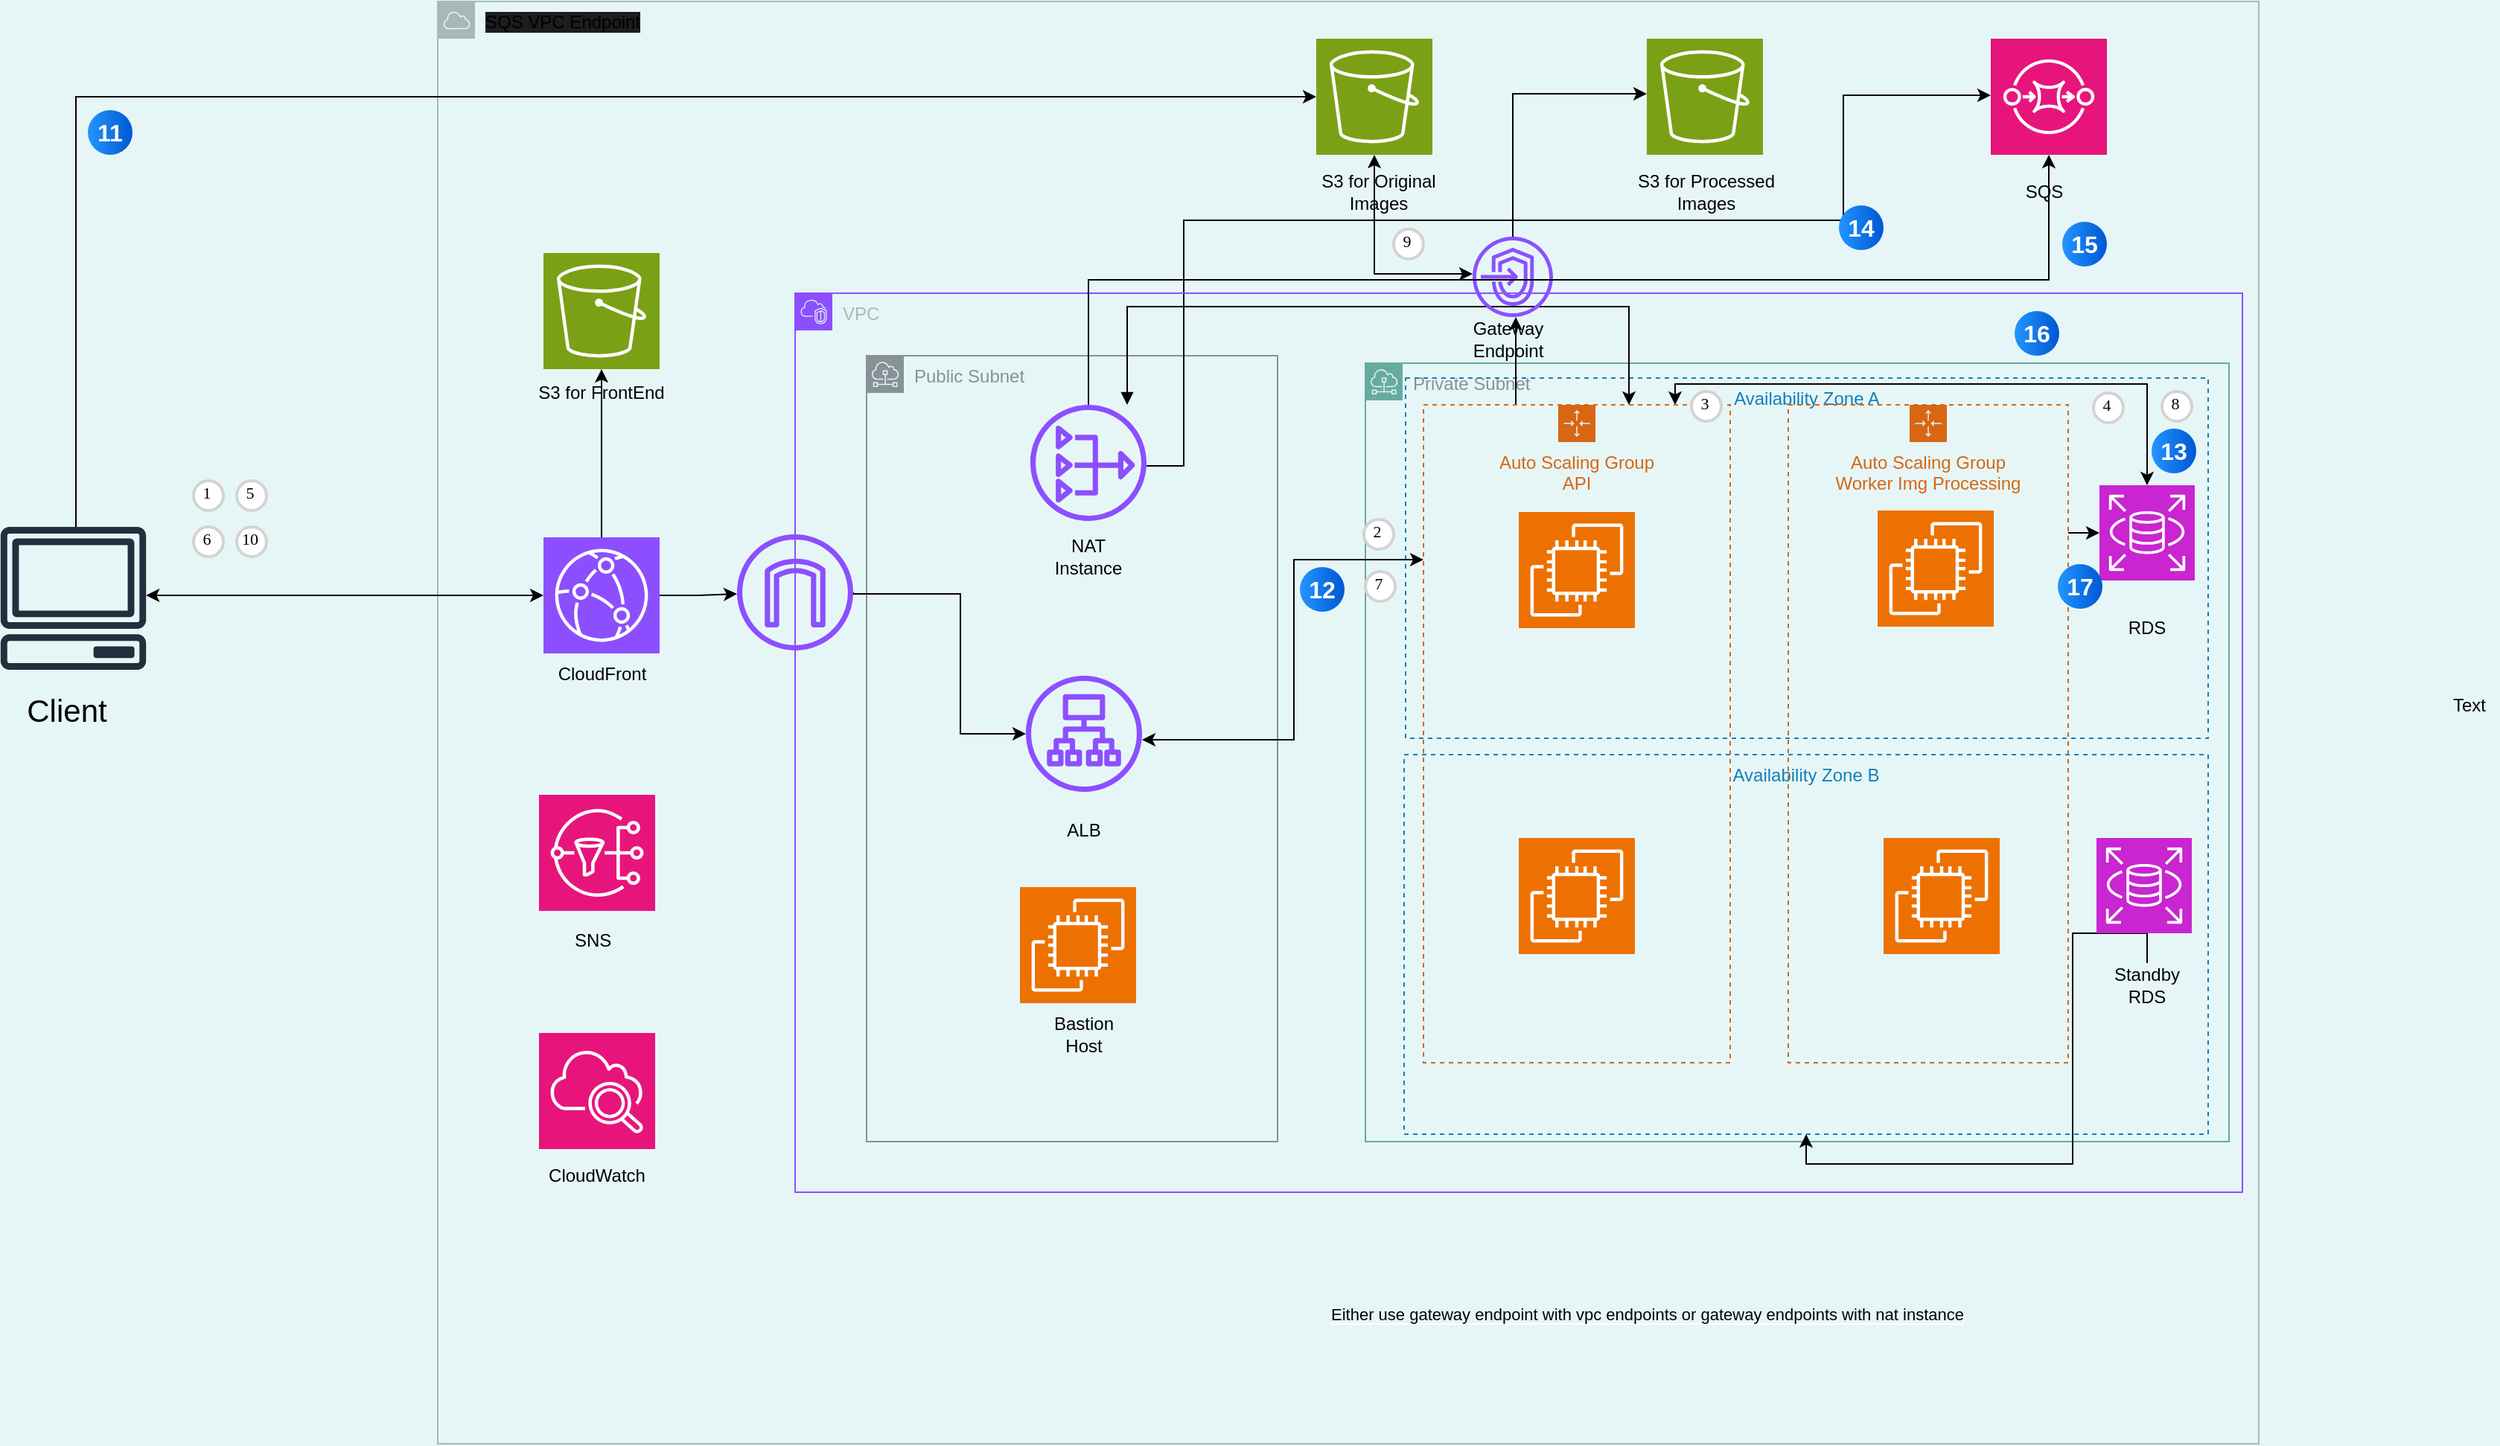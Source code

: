 <mxfile version="27.1.6">
  <diagram name="Page-1" id="zdGDvrQgGpO8SjOmJl9_">
    <mxGraphModel dx="973" dy="650" grid="0" gridSize="10" guides="1" tooltips="1" connect="1" arrows="1" fold="1" page="1" pageScale="1" pageWidth="1654" pageHeight="1169" background="light-dark(#E6F6F7,#FFFFFF)" math="0" shadow="0">
      <root>
        <mxCell id="0" />
        <mxCell id="1" parent="0" />
        <mxCell id="yWbwvxqH2LuNOncUtTr_-1" value="Public Subnet" style="sketch=0;outlineConnect=0;gradientColor=none;html=1;whiteSpace=wrap;fontSize=12;fontStyle=0;shape=mxgraph.aws4.group;grIcon=mxgraph.aws4.group_subnet;strokeColor=light-dark(#879196,#7AA116);fillColor=none;verticalAlign=top;align=left;spacingLeft=30;fontColor=#879196;dashed=0;movable=1;resizable=1;rotatable=1;deletable=1;editable=1;locked=0;connectable=1;" parent="1" vertex="1">
          <mxGeometry x="622" y="278" width="276" height="528" as="geometry" />
        </mxCell>
        <mxCell id="yWbwvxqH2LuNOncUtTr_-2" value="&lt;meta charset=&quot;utf-8&quot;&gt;&lt;span style=&quot;color: rgb(0, 0, 0); font-family: Helvetica; font-size: 12px; font-style: normal; font-variant-ligatures: normal; font-variant-caps: normal; font-weight: 400; letter-spacing: normal; orphans: 2; text-align: center; text-indent: 0px; text-transform: none; widows: 2; word-spacing: 0px; -webkit-text-stroke-width: 0px; white-space: normal; background-color: rgb(27, 29, 30); text-decoration-thickness: initial; text-decoration-style: initial; text-decoration-color: initial; display: inline !important; float: none;&quot;&gt;SQS VPC Endpoint&lt;/span&gt;" style="sketch=0;outlineConnect=0;gradientColor=none;html=1;whiteSpace=wrap;fontSize=12;fontStyle=0;shape=mxgraph.aws4.group;grIcon=mxgraph.aws4.group_aws_cloud;strokeColor=#AAB7B8;fillColor=none;verticalAlign=top;align=left;spacingLeft=30;fontColor=#AAB7B8;dashed=0;movable=1;resizable=1;rotatable=1;deletable=1;editable=1;locked=0;connectable=1;" parent="1" vertex="1">
          <mxGeometry x="334" y="40" width="1223" height="969" as="geometry" />
        </mxCell>
        <mxCell id="yWbwvxqH2LuNOncUtTr_-3" value="Private Subnet" style="sketch=0;outlineConnect=0;gradientColor=none;html=1;whiteSpace=wrap;fontSize=12;fontStyle=0;shape=mxgraph.aws4.group;grIcon=mxgraph.aws4.group_subnet;strokeColor=#67AB9F;fillColor=none;verticalAlign=top;align=left;spacingLeft=30;fontColor=#879196;dashed=0;" parent="1" vertex="1">
          <mxGeometry x="957" y="283" width="580" height="523" as="geometry" />
        </mxCell>
        <mxCell id="yWbwvxqH2LuNOncUtTr_-4" value="Availability Zone A" style="fillColor=none;strokeColor=#147EBA;dashed=1;verticalAlign=top;fontStyle=0;fontColor=#147EBA;whiteSpace=wrap;html=1;" parent="1" vertex="1">
          <mxGeometry x="984" y="293" width="539" height="242" as="geometry" />
        </mxCell>
        <mxCell id="yWbwvxqH2LuNOncUtTr_-5" value="Availability Zone B" style="fillColor=none;strokeColor=#147EBA;dashed=1;verticalAlign=top;fontStyle=0;fontColor=#147EBA;whiteSpace=wrap;html=1;" parent="1" vertex="1">
          <mxGeometry x="983" y="546" width="540" height="255" as="geometry" />
        </mxCell>
        <mxCell id="yWbwvxqH2LuNOncUtTr_-6" value="" style="sketch=0;points=[[0,0,0],[0.25,0,0],[0.5,0,0],[0.75,0,0],[1,0,0],[0,1,0],[0.25,1,0],[0.5,1,0],[0.75,1,0],[1,1,0],[0,0.25,0],[0,0.5,0],[0,0.75,0],[1,0.25,0],[1,0.5,0],[1,0.75,0]];outlineConnect=0;fontColor=#232F3E;fillColor=#ED7100;strokeColor=#ffffff;dashed=0;verticalLabelPosition=bottom;verticalAlign=top;align=center;html=1;fontSize=12;fontStyle=0;aspect=fixed;shape=mxgraph.aws4.resourceIcon;resIcon=mxgraph.aws4.ec2;" parent="1" vertex="1">
          <mxGeometry x="725" y="635" width="78" height="78" as="geometry" />
        </mxCell>
        <mxCell id="yWbwvxqH2LuNOncUtTr_-7" value="&lt;font style=&quot;color: light-dark(rgb(0, 0, 0), rgb(0, 0, 0));&quot;&gt;Bastion Host&lt;/font&gt;" style="text;strokeColor=none;align=center;fillColor=none;html=1;verticalAlign=middle;whiteSpace=wrap;rounded=0;" parent="1" vertex="1">
          <mxGeometry x="738" y="719" width="60" height="30" as="geometry" />
        </mxCell>
        <mxCell id="yWbwvxqH2LuNOncUtTr_-8" style="edgeStyle=orthogonalEdgeStyle;rounded=0;orthogonalLoop=1;jettySize=auto;html=1;strokeColor=light-dark(#000000,#000000);startArrow=classic;startFill=1;" parent="1" source="yWbwvxqH2LuNOncUtTr_-9" target="yWbwvxqH2LuNOncUtTr_-66" edge="1">
          <mxGeometry relative="1" as="geometry">
            <mxPoint x="1013" y="415" as="targetPoint" />
            <Array as="points">
              <mxPoint x="909" y="536" />
              <mxPoint x="909" y="415" />
            </Array>
          </mxGeometry>
        </mxCell>
        <mxCell id="yWbwvxqH2LuNOncUtTr_-9" value="" style="sketch=0;outlineConnect=0;fontColor=#232F3E;gradientColor=none;fillColor=#8C4FFF;strokeColor=none;dashed=0;verticalLabelPosition=bottom;verticalAlign=top;align=center;html=1;fontSize=12;fontStyle=0;aspect=fixed;pointerEvents=1;shape=mxgraph.aws4.application_load_balancer;" parent="1" vertex="1">
          <mxGeometry x="729" y="493" width="78" height="78" as="geometry" />
        </mxCell>
        <mxCell id="yWbwvxqH2LuNOncUtTr_-10" value="" style="group" parent="1" connectable="0" vertex="1">
          <mxGeometry x="40" y="393" width="98.53" height="138" as="geometry" />
        </mxCell>
        <mxCell id="yWbwvxqH2LuNOncUtTr_-11" value="" style="sketch=0;outlineConnect=0;fontColor=#232F3E;gradientColor=none;fillColor=light-dark(#232F3D,#000000);strokeColor=none;dashed=0;verticalLabelPosition=bottom;verticalAlign=top;align=center;html=1;fontSize=12;fontStyle=0;aspect=fixed;pointerEvents=1;shape=mxgraph.aws4.client;" parent="yWbwvxqH2LuNOncUtTr_-10" vertex="1">
          <mxGeometry width="98.53" height="96" as="geometry" />
        </mxCell>
        <mxCell id="yWbwvxqH2LuNOncUtTr_-12" value="&lt;font style=&quot;color: light-dark(rgb(0, 0, 0), rgb(0, 0, 0)); font-size: 21px;&quot;&gt;Client&lt;/font&gt;" style="text;strokeColor=none;align=center;fillColor=none;html=1;verticalAlign=middle;whiteSpace=wrap;rounded=0;" parent="yWbwvxqH2LuNOncUtTr_-10" vertex="1">
          <mxGeometry x="15" y="108" width="60" height="30" as="geometry" />
        </mxCell>
        <mxCell id="yWbwvxqH2LuNOncUtTr_-13" value="" style="group" parent="1" connectable="0" vertex="1">
          <mxGeometry x="1135" y="65" width="102" height="118" as="geometry" />
        </mxCell>
        <mxCell id="yWbwvxqH2LuNOncUtTr_-14" value="" style="sketch=0;points=[[0,0,0],[0.25,0,0],[0.5,0,0],[0.75,0,0],[1,0,0],[0,1,0],[0.25,1,0],[0.5,1,0],[0.75,1,0],[1,1,0],[0,0.25,0],[0,0.5,0],[0,0.75,0],[1,0.25,0],[1,0.5,0],[1,0.75,0]];outlineConnect=0;fontColor=#232F3E;fillColor=#7AA116;strokeColor=#ffffff;dashed=0;verticalLabelPosition=bottom;verticalAlign=top;align=center;html=1;fontSize=12;fontStyle=0;aspect=fixed;shape=mxgraph.aws4.resourceIcon;resIcon=mxgraph.aws4.s3;" parent="yWbwvxqH2LuNOncUtTr_-13" vertex="1">
          <mxGeometry x="11" width="78" height="78" as="geometry" />
        </mxCell>
        <mxCell id="yWbwvxqH2LuNOncUtTr_-15" value="&lt;font style=&quot;color: light-dark(rgb(0, 0, 0), rgb(0, 0, 0));&quot;&gt;S3 for Processed Images&lt;/font&gt;" style="text;strokeColor=none;align=center;fillColor=none;html=1;verticalAlign=middle;whiteSpace=wrap;rounded=0;" parent="yWbwvxqH2LuNOncUtTr_-13" vertex="1">
          <mxGeometry y="88" width="102" height="30" as="geometry" />
        </mxCell>
        <mxCell id="yWbwvxqH2LuNOncUtTr_-16" value="" style="group" parent="1" connectable="0" vertex="1">
          <mxGeometry x="915" y="65" width="102" height="118" as="geometry" />
        </mxCell>
        <mxCell id="yWbwvxqH2LuNOncUtTr_-17" value="" style="sketch=0;points=[[0,0,0],[0.25,0,0],[0.5,0,0],[0.75,0,0],[1,0,0],[0,1,0],[0.25,1,0],[0.5,1,0],[0.75,1,0],[1,1,0],[0,0.25,0],[0,0.5,0],[0,0.75,0],[1,0.25,0],[1,0.5,0],[1,0.75,0]];outlineConnect=0;fontColor=#232F3E;fillColor=#7AA116;strokeColor=#ffffff;dashed=0;verticalLabelPosition=bottom;verticalAlign=top;align=center;html=1;fontSize=12;fontStyle=0;aspect=fixed;shape=mxgraph.aws4.resourceIcon;resIcon=mxgraph.aws4.s3;" parent="yWbwvxqH2LuNOncUtTr_-16" vertex="1">
          <mxGeometry x="9" width="78" height="78" as="geometry" />
        </mxCell>
        <mxCell id="yWbwvxqH2LuNOncUtTr_-18" value="&lt;font style=&quot;color: light-dark(rgb(0, 0, 0), rgb(0, 0, 0));&quot;&gt;S3 for Original Images&lt;/font&gt;" style="text;strokeColor=none;align=center;fillColor=none;html=1;verticalAlign=middle;whiteSpace=wrap;rounded=0;" parent="yWbwvxqH2LuNOncUtTr_-16" vertex="1">
          <mxGeometry y="88" width="102" height="30" as="geometry" />
        </mxCell>
        <mxCell id="yWbwvxqH2LuNOncUtTr_-19" value="" style="sketch=0;points=[[0,0,0],[0.25,0,0],[0.5,0,0],[0.75,0,0],[1,0,0],[0,1,0],[0.25,1,0],[0.5,1,0],[0.75,1,0],[1,1,0],[0,0.25,0],[0,0.5,0],[0,0.75,0],[1,0.25,0],[1,0.5,0],[1,0.75,0]];outlineConnect=0;fontColor=#232F3E;fillColor=#ED7100;strokeColor=#ffffff;dashed=0;verticalLabelPosition=bottom;verticalAlign=top;align=center;html=1;fontSize=12;fontStyle=0;aspect=fixed;shape=mxgraph.aws4.resourceIcon;resIcon=mxgraph.aws4.ec2;" parent="1" vertex="1">
          <mxGeometry x="1305" y="602" width="78" height="78" as="geometry" />
        </mxCell>
        <mxCell id="yWbwvxqH2LuNOncUtTr_-20" value="" style="sketch=0;points=[[0,0,0],[0.25,0,0],[0.5,0,0],[0.75,0,0],[1,0,0],[0,1,0],[0.25,1,0],[0.5,1,0],[0.75,1,0],[1,1,0],[0,0.25,0],[0,0.5,0],[0,0.75,0],[1,0.25,0],[1,0.5,0],[1,0.75,0]];outlineConnect=0;fontColor=#232F3E;fillColor=#ED7100;strokeColor=#ffffff;dashed=0;verticalLabelPosition=bottom;verticalAlign=top;align=center;html=1;fontSize=12;fontStyle=0;aspect=fixed;shape=mxgraph.aws4.resourceIcon;resIcon=mxgraph.aws4.ec2;" parent="1" vertex="1">
          <mxGeometry x="1301" y="382" width="78" height="78" as="geometry" />
        </mxCell>
        <mxCell id="yWbwvxqH2LuNOncUtTr_-21" style="edgeStyle=orthogonalEdgeStyle;rounded=0;orthogonalLoop=1;jettySize=auto;html=1;exitX=0.5;exitY=0;exitDx=0;exitDy=0;" parent="1" source="yWbwvxqH2LuNOncUtTr_-69" target="yWbwvxqH2LuNOncUtTr_-5" edge="1">
          <mxGeometry relative="1" as="geometry" />
        </mxCell>
        <mxCell id="yWbwvxqH2LuNOncUtTr_-22" value="" style="group" parent="1" connectable="0" vertex="1">
          <mxGeometry x="402" y="573" width="78" height="120" as="geometry" />
        </mxCell>
        <mxCell id="yWbwvxqH2LuNOncUtTr_-23" value="" style="sketch=0;points=[[0,0,0],[0.25,0,0],[0.5,0,0],[0.75,0,0],[1,0,0],[0,1,0],[0.25,1,0],[0.5,1,0],[0.75,1,0],[1,1,0],[0,0.25,0],[0,0.5,0],[0,0.75,0],[1,0.25,0],[1,0.5,0],[1,0.75,0]];outlineConnect=0;fontColor=#232F3E;fillColor=#E7157B;strokeColor=#ffffff;dashed=0;verticalLabelPosition=bottom;verticalAlign=top;align=center;html=1;fontSize=12;fontStyle=0;aspect=fixed;shape=mxgraph.aws4.resourceIcon;resIcon=mxgraph.aws4.sns;" parent="yWbwvxqH2LuNOncUtTr_-22" vertex="1">
          <mxGeometry width="78" height="78" as="geometry" />
        </mxCell>
        <mxCell id="yWbwvxqH2LuNOncUtTr_-24" value="&lt;font style=&quot;color: light-dark(rgb(0, 0, 0), rgb(0, 0, 0));&quot;&gt;SNS&lt;/font&gt;" style="text;whiteSpace=wrap;html=1;" parent="yWbwvxqH2LuNOncUtTr_-22" vertex="1">
          <mxGeometry x="22" y="84" width="39" height="36" as="geometry" />
        </mxCell>
        <mxCell id="yWbwvxqH2LuNOncUtTr_-25" value="" style="group" parent="1" connectable="0" vertex="1">
          <mxGeometry x="402" y="733" width="78" height="111" as="geometry" />
        </mxCell>
        <mxCell id="yWbwvxqH2LuNOncUtTr_-26" value="" style="sketch=0;points=[[0,0,0],[0.25,0,0],[0.5,0,0],[0.75,0,0],[1,0,0],[0,1,0],[0.25,1,0],[0.5,1,0],[0.75,1,0],[1,1,0],[0,0.25,0],[0,0.5,0],[0,0.75,0],[1,0.25,0],[1,0.5,0],[1,0.75,0]];points=[[0,0,0],[0.25,0,0],[0.5,0,0],[0.75,0,0],[1,0,0],[0,1,0],[0.25,1,0],[0.5,1,0],[0.75,1,0],[1,1,0],[0,0.25,0],[0,0.5,0],[0,0.75,0],[1,0.25,0],[1,0.5,0],[1,0.75,0]];outlineConnect=0;fontColor=#232F3E;fillColor=#E7157B;strokeColor=#ffffff;dashed=0;verticalLabelPosition=bottom;verticalAlign=top;align=center;html=1;fontSize=12;fontStyle=0;aspect=fixed;shape=mxgraph.aws4.resourceIcon;resIcon=mxgraph.aws4.cloudwatch_2;" parent="yWbwvxqH2LuNOncUtTr_-25" vertex="1">
          <mxGeometry width="78" height="78" as="geometry" />
        </mxCell>
        <mxCell id="yWbwvxqH2LuNOncUtTr_-27" value="&lt;font style=&quot;color: light-dark(rgb(0, 0, 0), rgb(0, 0, 0));&quot;&gt;CloudWatch&lt;/font&gt;" style="text;strokeColor=none;align=center;fillColor=none;html=1;verticalAlign=middle;whiteSpace=wrap;rounded=0;" parent="yWbwvxqH2LuNOncUtTr_-25" vertex="1">
          <mxGeometry x="9" y="81" width="60" height="30" as="geometry" />
        </mxCell>
        <mxCell id="yWbwvxqH2LuNOncUtTr_-28" style="edgeStyle=orthogonalEdgeStyle;rounded=0;orthogonalLoop=1;jettySize=auto;html=1;strokeColor=light-dark(#000000,#000000);" parent="1" source="yWbwvxqH2LuNOncUtTr_-41" edge="1">
          <mxGeometry relative="1" as="geometry">
            <mxPoint x="138.105" y="437" as="sourcePoint" />
            <mxPoint x="535" y="438" as="targetPoint" />
            <Array as="points" />
          </mxGeometry>
        </mxCell>
        <mxCell id="yWbwvxqH2LuNOncUtTr_-29" value="" style="group" parent="1" connectable="0" vertex="1">
          <mxGeometry x="732" y="311" width="78" height="116.5" as="geometry" />
        </mxCell>
        <mxCell id="yWbwvxqH2LuNOncUtTr_-30" value="" style="sketch=0;outlineConnect=0;fontColor=#232F3E;gradientColor=none;fillColor=#8C4FFF;strokeColor=none;dashed=0;verticalLabelPosition=bottom;verticalAlign=top;align=center;html=1;fontSize=12;fontStyle=0;aspect=fixed;pointerEvents=1;shape=mxgraph.aws4.nat_gateway;" parent="yWbwvxqH2LuNOncUtTr_-29" vertex="1">
          <mxGeometry width="78" height="78" as="geometry" />
        </mxCell>
        <mxCell id="yWbwvxqH2LuNOncUtTr_-31" value="&lt;font style=&quot;color: light-dark(rgb(0, 0, 0), rgb(0, 0, 0));&quot;&gt;NAT Instance&lt;/font&gt;" style="text;strokeColor=none;align=center;fillColor=none;html=1;verticalAlign=middle;whiteSpace=wrap;rounded=0;" parent="yWbwvxqH2LuNOncUtTr_-29" vertex="1">
          <mxGeometry x="9" y="86.5" width="60" height="30" as="geometry" />
        </mxCell>
        <mxCell id="yWbwvxqH2LuNOncUtTr_-32" style="edgeStyle=orthogonalEdgeStyle;rounded=0;orthogonalLoop=1;jettySize=auto;html=1;strokeColor=light-dark(#000000,#000000);" parent="1" target="yWbwvxqH2LuNOncUtTr_-9" edge="1">
          <mxGeometry relative="1" as="geometry">
            <mxPoint x="613" y="437" as="sourcePoint" />
            <Array as="points">
              <mxPoint x="685" y="438" />
              <mxPoint x="685" y="532" />
            </Array>
          </mxGeometry>
        </mxCell>
        <mxCell id="yWbwvxqH2LuNOncUtTr_-33" value="1" style="ellipse;whiteSpace=wrap;html=1;aspect=fixed;strokeWidth=2;fontFamily=Tahoma;spacingBottom=4;spacingRight=2;strokeColor=#d3d3d3;fontSize=11;fontColor=default;labelBackgroundColor=default;" parent="1" vertex="1">
          <mxGeometry x="170" y="362" width="20" height="20" as="geometry" />
        </mxCell>
        <mxCell id="yWbwvxqH2LuNOncUtTr_-34" value="4" style="ellipse;whiteSpace=wrap;html=1;aspect=fixed;strokeWidth=2;fontFamily=Tahoma;spacingBottom=4;spacingRight=2;strokeColor=#d3d3d3;fontSize=11;fontColor=default;labelBackgroundColor=default;" parent="1" vertex="1">
          <mxGeometry x="1446" y="303" width="20" height="20" as="geometry" />
        </mxCell>
        <mxCell id="yWbwvxqH2LuNOncUtTr_-35" value="5" style="ellipse;whiteSpace=wrap;html=1;aspect=fixed;strokeWidth=2;fontFamily=Tahoma;spacingBottom=4;spacingRight=2;strokeColor=#d3d3d3;fontSize=11;fontColor=default;labelBackgroundColor=default;" parent="1" vertex="1">
          <mxGeometry x="199" y="362" width="20" height="20" as="geometry" />
        </mxCell>
        <mxCell id="yWbwvxqH2LuNOncUtTr_-36" value="" style="group" parent="1" connectable="0" vertex="1">
          <mxGeometry x="393" y="200" width="102" height="118" as="geometry" />
        </mxCell>
        <mxCell id="yWbwvxqH2LuNOncUtTr_-37" value="" style="group" parent="yWbwvxqH2LuNOncUtTr_-36" connectable="0" vertex="1">
          <mxGeometry width="102" height="118" as="geometry" />
        </mxCell>
        <mxCell id="yWbwvxqH2LuNOncUtTr_-38" value="&lt;font style=&quot;color: light-dark(rgb(0, 0, 0), rgb(0, 0, 0));&quot;&gt;S3 for FrontEnd&lt;/font&gt;" style="text;strokeColor=none;align=center;fillColor=none;html=1;verticalAlign=middle;whiteSpace=wrap;rounded=0;" parent="yWbwvxqH2LuNOncUtTr_-37" vertex="1">
          <mxGeometry y="88" width="102" height="30" as="geometry" />
        </mxCell>
        <mxCell id="yWbwvxqH2LuNOncUtTr_-39" value="" style="sketch=0;points=[[0,0,0],[0.25,0,0],[0.5,0,0],[0.75,0,0],[1,0,0],[0,1,0],[0.25,1,0],[0.5,1,0],[0.75,1,0],[1,1,0],[0,0.25,0],[0,0.5,0],[0,0.75,0],[1,0.25,0],[1,0.5,0],[1,0.75,0]];outlineConnect=0;fontColor=#232F3E;fillColor=#7AA116;strokeColor=#ffffff;dashed=0;verticalLabelPosition=bottom;verticalAlign=top;align=center;html=1;fontSize=12;fontStyle=0;aspect=fixed;shape=mxgraph.aws4.resourceIcon;resIcon=mxgraph.aws4.s3;" parent="yWbwvxqH2LuNOncUtTr_-36" vertex="1">
          <mxGeometry x="12" y="9" width="78" height="78" as="geometry" />
        </mxCell>
        <mxCell id="yWbwvxqH2LuNOncUtTr_-40" style="edgeStyle=orthogonalEdgeStyle;shape=connector;rounded=0;orthogonalLoop=1;jettySize=auto;html=1;strokeColor=light-dark(#000000,#000000);align=center;verticalAlign=middle;fontFamily=Helvetica;fontSize=12;fontColor=light-dark(#000000,#000000);labelBackgroundColor=none;endArrow=classic;" parent="1" source="yWbwvxqH2LuNOncUtTr_-41" target="yWbwvxqH2LuNOncUtTr_-39" edge="1">
          <mxGeometry relative="1" as="geometry" />
        </mxCell>
        <mxCell id="yWbwvxqH2LuNOncUtTr_-41" value="&lt;font style=&quot;color: light-dark(rgb(0, 0, 0), rgb(0, 0, 0));&quot;&gt;CloudFront&lt;/font&gt;" style="sketch=0;points=[[0,0,0],[0.25,0,0],[0.5,0,0],[0.75,0,0],[1,0,0],[0,1,0],[0.25,1,0],[0.5,1,0],[0.75,1,0],[1,1,0],[0,0.25,0],[0,0.5,0],[0,0.75,0],[1,0.25,0],[1,0.5,0],[1,0.75,0]];outlineConnect=0;fontColor=#232F3E;fillColor=#8C4FFF;strokeColor=#ffffff;dashed=0;verticalLabelPosition=bottom;verticalAlign=top;align=center;html=1;fontSize=12;fontStyle=0;aspect=fixed;shape=mxgraph.aws4.resourceIcon;resIcon=mxgraph.aws4.cloudfront;rounded=0;fontFamily=Helvetica;labelBackgroundColor=none;" parent="1" vertex="1">
          <mxGeometry x="405" y="400" width="78" height="78" as="geometry" />
        </mxCell>
        <mxCell id="yWbwvxqH2LuNOncUtTr_-42" style="edgeStyle=orthogonalEdgeStyle;shape=connector;rounded=0;orthogonalLoop=1;jettySize=auto;html=1;strokeColor=light-dark(#000000,#000000);align=center;verticalAlign=middle;fontFamily=Helvetica;fontSize=12;fontColor=light-dark(#000000,#000000);labelBackgroundColor=none;endArrow=classic;startArrow=classic;startFill=1;" parent="1" source="yWbwvxqH2LuNOncUtTr_-11" target="yWbwvxqH2LuNOncUtTr_-41" edge="1">
          <mxGeometry relative="1" as="geometry">
            <Array as="points">
              <mxPoint x="203" y="439" />
              <mxPoint x="203" y="439" />
            </Array>
          </mxGeometry>
        </mxCell>
        <mxCell id="yWbwvxqH2LuNOncUtTr_-43" style="edgeStyle=orthogonalEdgeStyle;shape=connector;rounded=0;orthogonalLoop=1;jettySize=auto;html=1;strokeColor=light-dark(#000000,#000000);align=center;verticalAlign=middle;fontFamily=Helvetica;fontSize=12;fontColor=light-dark(#000000,#000000);labelBackgroundColor=none;endArrow=classic;startArrow=classic;startFill=1;" parent="1" source="yWbwvxqH2LuNOncUtTr_-47" target="yWbwvxqH2LuNOncUtTr_-17" edge="1">
          <mxGeometry relative="1" as="geometry">
            <Array as="points">
              <mxPoint x="963" y="223" />
            </Array>
          </mxGeometry>
        </mxCell>
        <mxCell id="yWbwvxqH2LuNOncUtTr_-44" style="edgeStyle=orthogonalEdgeStyle;shape=connector;rounded=0;orthogonalLoop=1;jettySize=auto;html=1;strokeColor=light-dark(#000000,#000000);align=center;verticalAlign=middle;fontFamily=Helvetica;fontSize=11;fontColor=default;labelBackgroundColor=default;endArrow=classic;entryX=0;entryY=0.5;entryDx=0;entryDy=0;entryPerimeter=0;" parent="1" source="yWbwvxqH2LuNOncUtTr_-30" edge="1">
          <mxGeometry relative="1" as="geometry">
            <Array as="points">
              <mxPoint x="835" y="352" />
              <mxPoint x="835" y="187" />
              <mxPoint x="1278" y="187" />
              <mxPoint x="1278" y="103" />
            </Array>
            <mxPoint x="766.024" y="474.5" as="sourcePoint" />
            <mxPoint x="1377" y="103" as="targetPoint" />
          </mxGeometry>
        </mxCell>
        <mxCell id="yWbwvxqH2LuNOncUtTr_-45" style="edgeStyle=orthogonalEdgeStyle;shape=connector;rounded=0;orthogonalLoop=1;jettySize=auto;html=1;strokeColor=light-dark(#000000,#000000);align=center;verticalAlign=middle;fontFamily=Helvetica;fontSize=11;fontColor=default;labelBackgroundColor=default;endArrow=classic;startArrow=block;startFill=1;" parent="1" source="yWbwvxqH2LuNOncUtTr_-30" target="yWbwvxqH2LuNOncUtTr_-66" edge="1">
          <mxGeometry relative="1" as="geometry">
            <Array as="points">
              <mxPoint x="797" y="245" />
              <mxPoint x="1134" y="245" />
            </Array>
          </mxGeometry>
        </mxCell>
        <mxCell id="yWbwvxqH2LuNOncUtTr_-46" style="edgeStyle=orthogonalEdgeStyle;shape=connector;rounded=0;orthogonalLoop=1;jettySize=auto;html=1;strokeColor=light-dark(#000000,#000000);align=center;verticalAlign=middle;fontFamily=Helvetica;fontSize=11;fontColor=default;labelBackgroundColor=default;endArrow=classic;" parent="1" source="yWbwvxqH2LuNOncUtTr_-47" target="yWbwvxqH2LuNOncUtTr_-14" edge="1">
          <mxGeometry relative="1" as="geometry">
            <Array as="points">
              <mxPoint x="1056" y="102" />
            </Array>
          </mxGeometry>
        </mxCell>
        <mxCell id="yWbwvxqH2LuNOncUtTr_-47" value="" style="sketch=0;outlineConnect=0;fontColor=#232F3E;gradientColor=none;fillColor=#8C4FFF;strokeColor=none;dashed=0;verticalLabelPosition=bottom;verticalAlign=top;align=center;html=1;fontSize=12;fontStyle=0;aspect=fixed;pointerEvents=1;shape=mxgraph.aws4.endpoints;rounded=0;fontFamily=Helvetica;labelBackgroundColor=none;" parent="1" vertex="1">
          <mxGeometry x="1029" y="198" width="54" height="54" as="geometry" />
        </mxCell>
        <mxCell id="yWbwvxqH2LuNOncUtTr_-48" style="edgeStyle=orthogonalEdgeStyle;shape=connector;rounded=0;orthogonalLoop=1;jettySize=auto;html=1;strokeColor=light-dark(#000000,#000000);align=center;verticalAlign=middle;fontFamily=Helvetica;fontSize=12;fontColor=light-dark(#000000,#000000);labelBackgroundColor=none;endArrow=classic;" parent="1" source="yWbwvxqH2LuNOncUtTr_-66" target="yWbwvxqH2LuNOncUtTr_-47" edge="1">
          <mxGeometry relative="1" as="geometry">
            <Array as="points">
              <mxPoint x="1058" y="298" />
              <mxPoint x="1058" y="298" />
            </Array>
          </mxGeometry>
        </mxCell>
        <mxCell id="yWbwvxqH2LuNOncUtTr_-49" value="6" style="ellipse;whiteSpace=wrap;html=1;aspect=fixed;strokeWidth=2;fontFamily=Tahoma;spacingBottom=4;spacingRight=2;strokeColor=#d3d3d3;fontSize=11;fontColor=default;labelBackgroundColor=default;" parent="1" vertex="1">
          <mxGeometry x="170" y="393" width="20" height="20" as="geometry" />
        </mxCell>
        <mxCell id="yWbwvxqH2LuNOncUtTr_-50" value="7" style="ellipse;whiteSpace=wrap;html=1;aspect=fixed;strokeWidth=2;fontFamily=Tahoma;spacingBottom=4;spacingRight=2;strokeColor=#d3d3d3;fontSize=11;fontColor=default;labelBackgroundColor=default;" parent="1" vertex="1">
          <mxGeometry x="957" y="423" width="20" height="20" as="geometry" />
        </mxCell>
        <mxCell id="yWbwvxqH2LuNOncUtTr_-51" value="9" style="ellipse;whiteSpace=wrap;html=1;aspect=fixed;strokeWidth=2;fontFamily=Tahoma;spacingBottom=4;spacingRight=2;strokeColor=#d3d3d3;fontSize=11;fontColor=default;labelBackgroundColor=default;" parent="1" vertex="1">
          <mxGeometry x="976" y="193" width="20" height="20" as="geometry" />
        </mxCell>
        <mxCell id="yWbwvxqH2LuNOncUtTr_-52" value="10" style="ellipse;whiteSpace=wrap;html=1;aspect=fixed;strokeWidth=2;fontFamily=Tahoma;spacingBottom=4;spacingRight=2;strokeColor=#d3d3d3;fontSize=11;fontColor=default;labelBackgroundColor=default;" parent="1" vertex="1">
          <mxGeometry x="199" y="393" width="20" height="20" as="geometry" />
        </mxCell>
        <mxCell id="yWbwvxqH2LuNOncUtTr_-53" value="11" style="ellipse;whiteSpace=wrap;html=1;aspect=fixed;rotation=0;gradientColor=#0057D2;strokeColor=none;gradientDirection=east;fillColor=#2395FF;rounded=0;pointerEvents=0;fontFamily=Helvetica;fontSize=16;fontColor=#FFFFFF;spacingTop=4;spacingBottom=4;spacingLeft=4;spacingRight=4;points=[];fontStyle=1;align=center;verticalAlign=middle;labelBackgroundColor=none;" parent="1" vertex="1">
          <mxGeometry x="99" y="113" width="30" height="30" as="geometry" />
        </mxCell>
        <mxCell id="yWbwvxqH2LuNOncUtTr_-54" style="edgeStyle=orthogonalEdgeStyle;shape=connector;rounded=0;orthogonalLoop=1;jettySize=auto;html=1;entryX=0;entryY=0.5;entryDx=0;entryDy=0;entryPerimeter=0;strokeColor=light-dark(#000000,#000000);align=center;verticalAlign=middle;fontFamily=Helvetica;fontSize=12;fontColor=light-dark(#000000,#000000);labelBackgroundColor=none;endArrow=classic;" parent="1" source="yWbwvxqH2LuNOncUtTr_-11" target="yWbwvxqH2LuNOncUtTr_-17" edge="1">
          <mxGeometry relative="1" as="geometry">
            <Array as="points">
              <mxPoint x="91" y="104" />
            </Array>
          </mxGeometry>
        </mxCell>
        <mxCell id="yWbwvxqH2LuNOncUtTr_-55" value="13" style="ellipse;whiteSpace=wrap;html=1;aspect=fixed;rotation=0;gradientColor=#0057D2;strokeColor=none;gradientDirection=east;fillColor=#2395FF;rounded=0;pointerEvents=0;fontFamily=Helvetica;fontSize=16;fontColor=#FFFFFF;spacingTop=4;spacingBottom=4;spacingLeft=4;spacingRight=4;points=[];fontStyle=1;align=center;verticalAlign=middle;labelBackgroundColor=none;" parent="1" vertex="1">
          <mxGeometry x="1485" y="327" width="30" height="30" as="geometry" />
        </mxCell>
        <mxCell id="yWbwvxqH2LuNOncUtTr_-56" value="" style="group" parent="1" connectable="0" vertex="1">
          <mxGeometry x="1377" y="65" width="78" height="118" as="geometry" />
        </mxCell>
        <mxCell id="yWbwvxqH2LuNOncUtTr_-57" value="" style="sketch=0;points=[[0,0,0],[0.25,0,0],[0.5,0,0],[0.75,0,0],[1,0,0],[0,1,0],[0.25,1,0],[0.5,1,0],[0.75,1,0],[1,1,0],[0,0.25,0],[0,0.5,0],[0,0.75,0],[1,0.25,0],[1,0.5,0],[1,0.75,0]];outlineConnect=0;fontColor=#232F3E;fillColor=#E7157B;strokeColor=#ffffff;dashed=0;verticalLabelPosition=bottom;verticalAlign=top;align=center;html=1;fontSize=12;fontStyle=0;aspect=fixed;shape=mxgraph.aws4.resourceIcon;resIcon=mxgraph.aws4.sqs;" parent="yWbwvxqH2LuNOncUtTr_-56" vertex="1">
          <mxGeometry width="78" height="78" as="geometry" />
        </mxCell>
        <mxCell id="yWbwvxqH2LuNOncUtTr_-58" value="&lt;font style=&quot;color: light-dark(rgb(0, 0, 0), rgb(0, 0, 0));&quot;&gt;SQS&lt;/font&gt;" style="text;strokeColor=none;align=center;fillColor=none;html=1;verticalAlign=middle;whiteSpace=wrap;rounded=0;" parent="yWbwvxqH2LuNOncUtTr_-56" vertex="1">
          <mxGeometry x="6" y="88" width="60" height="30" as="geometry" />
        </mxCell>
        <mxCell id="yWbwvxqH2LuNOncUtTr_-59" value="" style="sketch=0;points=[[0,0,0],[0.25,0,0],[0.5,0,0],[0.75,0,0],[1,0,0],[0,1,0],[0.25,1,0],[0.5,1,0],[0.75,1,0],[1,1,0],[0,0.25,0],[0,0.5,0],[0,0.75,0],[1,0.25,0],[1,0.5,0],[1,0.75,0]];outlineConnect=0;fontColor=#232F3E;fillColor=#C925D1;strokeColor=#ffffff;dashed=0;verticalLabelPosition=bottom;verticalAlign=top;align=center;html=1;fontSize=12;fontStyle=0;aspect=fixed;shape=mxgraph.aws4.resourceIcon;resIcon=mxgraph.aws4.rds;" parent="1" vertex="1">
          <mxGeometry x="1450" y="365" width="64" height="64" as="geometry" />
        </mxCell>
        <mxCell id="yWbwvxqH2LuNOncUtTr_-60" style="edgeStyle=orthogonalEdgeStyle;shape=connector;rounded=0;orthogonalLoop=1;jettySize=auto;html=1;strokeColor=light-dark(#000000,#000000);align=center;verticalAlign=middle;fontFamily=Helvetica;fontSize=11;fontColor=default;labelBackgroundColor=default;endArrow=classic;startArrow=classic;startFill=1;" parent="1" source="yWbwvxqH2LuNOncUtTr_-66" target="yWbwvxqH2LuNOncUtTr_-59" edge="1">
          <mxGeometry relative="1" as="geometry">
            <Array as="points">
              <mxPoint x="1165" y="297" />
              <mxPoint x="1482" y="297" />
            </Array>
          </mxGeometry>
        </mxCell>
        <mxCell id="yWbwvxqH2LuNOncUtTr_-61" value="Auto Scaling Group&lt;br&gt;Worker Img Processing" style="points=[[0,0],[0.25,0],[0.5,0],[0.75,0],[1,0],[1,0.25],[1,0.5],[1,0.75],[1,1],[0.75,1],[0.5,1],[0.25,1],[0,1],[0,0.75],[0,0.5],[0,0.25]];outlineConnect=0;gradientColor=none;html=1;whiteSpace=wrap;fontSize=12;fontStyle=0;container=0;pointerEvents=0;collapsible=0;recursiveResize=0;shape=mxgraph.aws4.groupCenter;grIcon=mxgraph.aws4.group_auto_scaling_group;grStroke=1;strokeColor=#D86613;fillColor=none;verticalAlign=top;align=center;fontColor=#D86613;dashed=1;spacingTop=25;" parent="1" vertex="1">
          <mxGeometry x="1241" y="311" width="188" height="442" as="geometry" />
        </mxCell>
        <mxCell id="yWbwvxqH2LuNOncUtTr_-62" value="VPC" style="points=[[0,0],[0.25,0],[0.5,0],[0.75,0],[1,0],[1,0.25],[1,0.5],[1,0.75],[1,1],[0.75,1],[0.5,1],[0.25,1],[0,1],[0,0.75],[0,0.5],[0,0.25]];outlineConnect=0;gradientColor=none;html=1;whiteSpace=wrap;fontSize=12;fontStyle=0;container=0;pointerEvents=0;collapsible=0;recursiveResize=0;shape=mxgraph.aws4.group;grIcon=mxgraph.aws4.group_vpc2;strokeColor=#8C4FFF;fillColor=none;verticalAlign=top;align=left;spacingLeft=30;fontColor=#AAB7B8;dashed=0;" parent="1" vertex="1">
          <mxGeometry x="574" y="236" width="972" height="604" as="geometry" />
        </mxCell>
        <mxCell id="yWbwvxqH2LuNOncUtTr_-63" value="" style="sketch=0;outlineConnect=0;fontColor=#232F3E;gradientColor=none;fillColor=#8C4FFF;strokeColor=none;dashed=0;verticalLabelPosition=bottom;verticalAlign=top;align=center;html=1;fontSize=12;fontStyle=0;aspect=fixed;pointerEvents=1;shape=mxgraph.aws4.internet_gateway;" parent="1" vertex="1">
          <mxGeometry x="535" y="398" width="78" height="78" as="geometry" />
        </mxCell>
        <mxCell id="yWbwvxqH2LuNOncUtTr_-64" value="&lt;font style=&quot;color: light-dark(rgb(0, 0, 0), rgb(0, 0, 0));&quot;&gt;ALB&lt;/font&gt;" style="text;strokeColor=none;align=center;fillColor=none;html=1;verticalAlign=middle;whiteSpace=wrap;rounded=0;flipV=1;flipH=1;" parent="1" vertex="1">
          <mxGeometry x="738" y="582" width="60" height="30" as="geometry" />
        </mxCell>
        <mxCell id="yWbwvxqH2LuNOncUtTr_-66" value="Auto Scaling Group&lt;br&gt;API" style="points=[[0,0],[0.25,0],[0.5,0],[0.75,0],[1,0],[1,0.25],[1,0.5],[1,0.75],[1,1],[0.75,1],[0.5,1],[0.25,1],[0,1],[0,0.75],[0,0.5],[0,0.25]];outlineConnect=0;gradientColor=none;html=1;whiteSpace=wrap;fontSize=12;fontStyle=0;container=0;pointerEvents=0;collapsible=0;recursiveResize=0;shape=mxgraph.aws4.groupCenter;grIcon=mxgraph.aws4.group_auto_scaling_group;grStroke=1;strokeColor=#D86613;fillColor=none;verticalAlign=top;align=center;fontColor=#D86613;dashed=1;spacingTop=25;" parent="1" vertex="1">
          <mxGeometry x="996" y="311" width="206" height="442" as="geometry" />
        </mxCell>
        <mxCell id="yWbwvxqH2LuNOncUtTr_-67" value="" style="sketch=0;points=[[0,0,0],[0.25,0,0],[0.5,0,0],[0.75,0,0],[1,0,0],[0,1,0],[0.25,1,0],[0.5,1,0],[0.75,1,0],[1,1,0],[0,0.25,0],[0,0.5,0],[0,0.75,0],[1,0.25,0],[1,0.5,0],[1,0.75,0]];outlineConnect=0;fontColor=#232F3E;fillColor=#ED7100;strokeColor=#ffffff;dashed=0;verticalLabelPosition=bottom;verticalAlign=top;align=center;html=1;fontSize=12;fontStyle=0;aspect=fixed;shape=mxgraph.aws4.resourceIcon;resIcon=mxgraph.aws4.ec2;" parent="1" vertex="1">
          <mxGeometry x="1060" y="383" width="78" height="78" as="geometry" />
        </mxCell>
        <mxCell id="yWbwvxqH2LuNOncUtTr_-68" value="" style="sketch=0;points=[[0,0,0],[0.25,0,0],[0.5,0,0],[0.75,0,0],[1,0,0],[0,1,0],[0.25,1,0],[0.5,1,0],[0.75,1,0],[1,1,0],[0,0.25,0],[0,0.5,0],[0,0.75,0],[1,0.25,0],[1,0.5,0],[1,0.75,0]];outlineConnect=0;fontColor=#232F3E;fillColor=#C925D1;strokeColor=#ffffff;dashed=0;verticalLabelPosition=bottom;verticalAlign=top;align=center;html=1;fontSize=12;fontStyle=0;aspect=fixed;shape=mxgraph.aws4.resourceIcon;resIcon=mxgraph.aws4.rds;" parent="1" vertex="1">
          <mxGeometry x="1448" y="602" width="64" height="64" as="geometry" />
        </mxCell>
        <mxCell id="yWbwvxqH2LuNOncUtTr_-69" value="&lt;font style=&quot;color: light-dark(rgb(0, 0, 0), rgb(0, 0, 0));&quot;&gt;Standby RDS&lt;/font&gt;" style="text;strokeColor=none;align=center;fillColor=none;html=1;verticalAlign=middle;whiteSpace=wrap;rounded=0;" parent="1" vertex="1">
          <mxGeometry x="1452" y="686" width="60" height="30" as="geometry" />
        </mxCell>
        <mxCell id="yWbwvxqH2LuNOncUtTr_-70" value="&lt;font style=&quot;color: light-dark(rgb(0, 0, 0), rgb(0, 0, 0));&quot;&gt;RDS&lt;/font&gt;" style="text;strokeColor=none;align=center;fillColor=none;html=1;verticalAlign=middle;whiteSpace=wrap;rounded=0;" parent="1" vertex="1">
          <mxGeometry x="1452" y="446" width="60" height="30" as="geometry" />
        </mxCell>
        <mxCell id="yWbwvxqH2LuNOncUtTr_-71" value="2" style="ellipse;whiteSpace=wrap;html=1;aspect=fixed;strokeWidth=2;fontFamily=Tahoma;spacingBottom=4;spacingRight=2;strokeColor=#d3d3d3;fontSize=11;fontColor=default;labelBackgroundColor=default;" parent="1" vertex="1">
          <mxGeometry x="956" y="388" width="20" height="20" as="geometry" />
        </mxCell>
        <mxCell id="yWbwvxqH2LuNOncUtTr_-72" value="3" style="ellipse;whiteSpace=wrap;html=1;aspect=fixed;strokeWidth=2;fontFamily=Tahoma;spacingBottom=4;spacingRight=2;strokeColor=#d3d3d3;fontSize=11;fontColor=default;labelBackgroundColor=default;" parent="1" vertex="1">
          <mxGeometry x="1176" y="302" width="20" height="20" as="geometry" />
        </mxCell>
        <mxCell id="yWbwvxqH2LuNOncUtTr_-73" value="" style="sketch=0;points=[[0,0,0],[0.25,0,0],[0.5,0,0],[0.75,0,0],[1,0,0],[0,1,0],[0.25,1,0],[0.5,1,0],[0.75,1,0],[1,1,0],[0,0.25,0],[0,0.5,0],[0,0.75,0],[1,0.25,0],[1,0.5,0],[1,0.75,0]];outlineConnect=0;fontColor=#232F3E;fillColor=#ED7100;strokeColor=#ffffff;dashed=0;verticalLabelPosition=bottom;verticalAlign=top;align=center;html=1;fontSize=12;fontStyle=0;aspect=fixed;shape=mxgraph.aws4.resourceIcon;resIcon=mxgraph.aws4.ec2;" parent="1" vertex="1">
          <mxGeometry x="1060" y="602" width="78" height="78" as="geometry" />
        </mxCell>
        <mxCell id="yWbwvxqH2LuNOncUtTr_-74" value="8" style="ellipse;whiteSpace=wrap;html=1;aspect=fixed;strokeWidth=2;fontFamily=Tahoma;spacingBottom=4;spacingRight=2;strokeColor=#d3d3d3;fontSize=11;fontColor=default;labelBackgroundColor=default;" parent="1" vertex="1">
          <mxGeometry x="1492" y="302" width="20" height="20" as="geometry" />
        </mxCell>
        <mxCell id="yWbwvxqH2LuNOncUtTr_-75" value="12" style="ellipse;whiteSpace=wrap;html=1;aspect=fixed;rotation=0;gradientColor=#0057D2;strokeColor=none;gradientDirection=east;fillColor=#2395FF;rounded=0;pointerEvents=0;fontFamily=Helvetica;fontSize=16;fontColor=#FFFFFF;spacingTop=4;spacingBottom=4;spacingLeft=4;spacingRight=4;points=[];fontStyle=1;align=center;verticalAlign=middle;labelBackgroundColor=none;" parent="1" vertex="1">
          <mxGeometry x="913" y="420" width="30" height="30" as="geometry" />
        </mxCell>
        <mxCell id="yWbwvxqH2LuNOncUtTr_-76" style="edgeStyle=orthogonalEdgeStyle;shape=connector;rounded=0;orthogonalLoop=1;jettySize=auto;html=1;exitX=0.5;exitY=1;exitDx=0;exitDy=0;exitPerimeter=0;strokeColor=light-dark(#000000,#000000);align=center;verticalAlign=middle;fontFamily=Helvetica;fontSize=11;fontColor=default;labelBackgroundColor=default;endArrow=none;startFill=1;startArrow=classic;" parent="1" source="yWbwvxqH2LuNOncUtTr_-57" target="yWbwvxqH2LuNOncUtTr_-30" edge="1">
          <mxGeometry relative="1" as="geometry" />
        </mxCell>
        <mxCell id="yWbwvxqH2LuNOncUtTr_-77" value="14" style="ellipse;whiteSpace=wrap;html=1;aspect=fixed;rotation=0;gradientColor=#0057D2;strokeColor=none;gradientDirection=east;fillColor=#2395FF;rounded=0;pointerEvents=0;fontFamily=Helvetica;fontSize=16;fontColor=#FFFFFF;spacingTop=4;spacingBottom=4;spacingLeft=4;spacingRight=4;points=[];fontStyle=1;align=center;verticalAlign=middle;labelBackgroundColor=none;" parent="1" vertex="1">
          <mxGeometry x="1275" y="177" width="30" height="30" as="geometry" />
        </mxCell>
        <mxCell id="yWbwvxqH2LuNOncUtTr_-78" value="15" style="ellipse;whiteSpace=wrap;html=1;aspect=fixed;rotation=0;gradientColor=#0057D2;strokeColor=none;gradientDirection=east;fillColor=#2395FF;rounded=0;pointerEvents=0;fontFamily=Helvetica;fontSize=16;fontColor=#FFFFFF;spacingTop=4;spacingBottom=4;spacingLeft=4;spacingRight=4;points=[];fontStyle=1;align=center;verticalAlign=middle;labelBackgroundColor=none;" parent="1" vertex="1">
          <mxGeometry x="1425" y="188" width="30" height="30" as="geometry" />
        </mxCell>
        <mxCell id="yWbwvxqH2LuNOncUtTr_-81" value="&lt;font style=&quot;color: light-dark(rgb(0, 0, 0), rgb(0, 0, 0));&quot;&gt;Gateway Endpoint&lt;/font&gt;" style="text;strokeColor=none;align=center;fillColor=none;html=1;verticalAlign=middle;whiteSpace=wrap;rounded=0;" parent="1" vertex="1">
          <mxGeometry x="1023" y="252" width="60" height="30" as="geometry" />
        </mxCell>
        <mxCell id="yWbwvxqH2LuNOncUtTr_-82" value="16" style="ellipse;whiteSpace=wrap;html=1;aspect=fixed;rotation=0;gradientColor=#0057D2;strokeColor=none;gradientDirection=east;fillColor=#2395FF;rounded=0;pointerEvents=0;fontFamily=Helvetica;fontSize=16;fontColor=#FFFFFF;spacingTop=4;spacingBottom=4;spacingLeft=4;spacingRight=4;points=[];fontStyle=1;align=center;verticalAlign=middle;labelBackgroundColor=none;" parent="1" vertex="1">
          <mxGeometry x="1393" y="248" width="30" height="30" as="geometry" />
        </mxCell>
        <mxCell id="yWbwvxqH2LuNOncUtTr_-83" style="edgeStyle=orthogonalEdgeStyle;shape=connector;rounded=0;orthogonalLoop=1;jettySize=auto;html=1;entryX=0;entryY=0.5;entryDx=0;entryDy=0;entryPerimeter=0;strokeColor=light-dark(#000000,#000000);align=center;verticalAlign=middle;fontFamily=Helvetica;fontSize=11;fontColor=default;labelBackgroundColor=default;endArrow=classic;" parent="1" source="yWbwvxqH2LuNOncUtTr_-61" target="yWbwvxqH2LuNOncUtTr_-59" edge="1">
          <mxGeometry relative="1" as="geometry">
            <Array as="points">
              <mxPoint x="1438" y="397" />
              <mxPoint x="1438" y="397" />
            </Array>
          </mxGeometry>
        </mxCell>
        <mxCell id="yWbwvxqH2LuNOncUtTr_-84" value="17" style="ellipse;whiteSpace=wrap;html=1;aspect=fixed;rotation=0;gradientColor=#0057D2;strokeColor=none;gradientDirection=east;fillColor=#2395FF;rounded=0;pointerEvents=0;fontFamily=Helvetica;fontSize=16;fontColor=#FFFFFF;spacingTop=4;spacingBottom=4;spacingLeft=4;spacingRight=4;points=[];fontStyle=1;align=center;verticalAlign=middle;labelBackgroundColor=none;" parent="1" vertex="1">
          <mxGeometry x="1422" y="418" width="30" height="30" as="geometry" />
        </mxCell>
        <mxCell id="yWbwvxqH2LuNOncUtTr_-85" value="&lt;span style=&quot;background-color: light-dark(rgb(230, 246, 247), rgb(255, 255, 255));&quot;&gt;&lt;font style=&quot;color: light-dark(rgb(0, 0, 0), rgb(0, 0, 0));&quot;&gt;Either use gateway endpoint with vpc endpoints or gateway endpoints with nat instance&lt;/font&gt;&lt;/span&gt;" style="text;html=1;align=center;verticalAlign=middle;resizable=0;points=[];autosize=1;strokeColor=none;fillColor=none;fontFamily=Helvetica;fontSize=11;fontColor=default;labelBackgroundColor=default;" parent="1" vertex="1">
          <mxGeometry x="924" y="909" width="443" height="25" as="geometry" />
        </mxCell>
        <mxCell id="yWbwvxqH2LuNOncUtTr_-86" value="Text" style="text;html=1;align=center;verticalAlign=middle;resizable=0;points=[];autosize=1;strokeColor=none;fillColor=none;" parent="1" vertex="1">
          <mxGeometry x="1678" y="500" width="40" height="26" as="geometry" />
        </mxCell>
      </root>
    </mxGraphModel>
  </diagram>
</mxfile>

